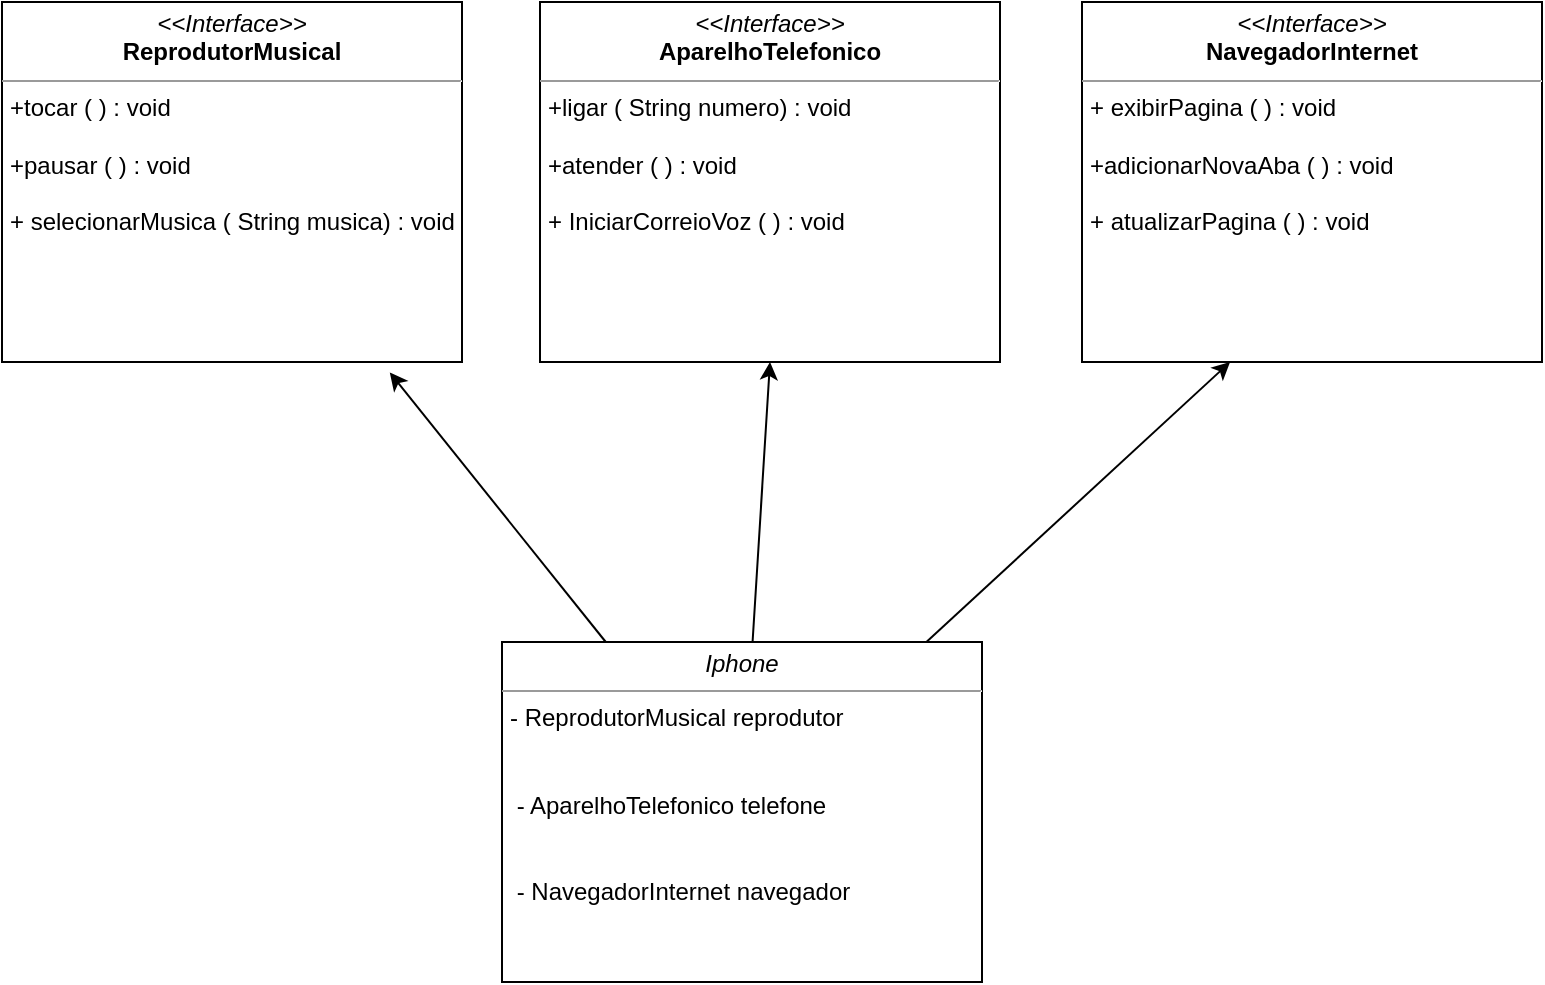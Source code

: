 <mxfile><diagram id="ZbCFH8EsG1fteeoJRbJs" name="Página-1"><mxGraphModel dx="2010" dy="1147" grid="1" gridSize="10" guides="1" tooltips="1" connect="1" arrows="1" fold="1" page="1" pageScale="1" pageWidth="827" pageHeight="1169" math="0" shadow="0"><root><mxCell id="0"/><mxCell id="1" parent="0"/><mxCell id="7" value="&lt;p style=&quot;margin:0px;margin-top:4px;text-align:center;&quot;&gt;&lt;i&gt;&amp;lt;&amp;lt;Interface&amp;gt;&amp;gt;&lt;/i&gt;&lt;br&gt;&lt;b&gt;ReprodutorMusical&lt;/b&gt;&lt;/p&gt;&lt;hr size=&quot;1&quot;&gt;&lt;p style=&quot;margin:0px;margin-left:4px;&quot;&gt;+tocar ( ) : void&lt;br&gt;&lt;span style=&quot;background-color: initial;&quot;&gt;&lt;br&gt;+pausar ( ) : void&lt;br&gt;&lt;/span&gt;&lt;span style=&quot;background-color: initial;&quot;&gt;&lt;br&gt;+ selecionarMusica ( String musica) : void&lt;/span&gt;&lt;/p&gt;&lt;p style=&quot;margin:0px;margin-left:4px;&quot;&gt;&lt;br&gt;&lt;/p&gt;" style="verticalAlign=top;align=left;overflow=fill;fontSize=12;fontFamily=Helvetica;html=1;" parent="1" vertex="1"><mxGeometry x="30" y="190" width="230" height="180" as="geometry"/></mxCell><mxCell id="11" value="&lt;p style=&quot;margin:0px;margin-top:4px;text-align:center;&quot;&gt;&lt;i&gt;&amp;lt;&amp;lt;Interface&amp;gt;&amp;gt;&lt;/i&gt;&lt;br&gt;&lt;b&gt;AparelhoTelefonico&lt;/b&gt;&lt;/p&gt;&lt;hr size=&quot;1&quot;&gt;&lt;p style=&quot;margin:0px;margin-left:4px;&quot;&gt;+ligar ( String numero) : void&lt;br&gt;&lt;span style=&quot;background-color: initial;&quot;&gt;&lt;br&gt;+atender ( ) : void&lt;br&gt;&lt;/span&gt;&lt;span style=&quot;background-color: initial;&quot;&gt;&lt;br&gt;+ IniciarCorreioVoz ( ) : void&lt;/span&gt;&lt;/p&gt;&lt;p style=&quot;margin:0px;margin-left:4px;&quot;&gt;&lt;br&gt;&lt;/p&gt;" style="verticalAlign=top;align=left;overflow=fill;fontSize=12;fontFamily=Helvetica;html=1;" parent="1" vertex="1"><mxGeometry x="299" y="190" width="230" height="180" as="geometry"/></mxCell><mxCell id="13" value="&lt;p style=&quot;margin:0px;margin-top:4px;text-align:center;&quot;&gt;&lt;i&gt;&amp;lt;&amp;lt;Interface&amp;gt;&amp;gt;&lt;/i&gt;&lt;br&gt;&lt;b&gt;NavegadorInternet&lt;/b&gt;&lt;/p&gt;&lt;hr size=&quot;1&quot;&gt;&lt;p style=&quot;margin:0px;margin-left:4px;&quot;&gt;+ exibirPagina ( ) : void&lt;br&gt;&lt;span style=&quot;background-color: initial;&quot;&gt;&lt;br&gt;+adicionarNovaAba ( ) : void&lt;br&gt;&lt;/span&gt;&lt;span style=&quot;background-color: initial;&quot;&gt;&lt;br&gt;+ atualizarPagina ( ) : void&lt;/span&gt;&lt;/p&gt;&lt;p style=&quot;margin:0px;margin-left:4px;&quot;&gt;&lt;br&gt;&lt;/p&gt;" style="verticalAlign=top;align=left;overflow=fill;fontSize=12;fontFamily=Helvetica;html=1;" parent="1" vertex="1"><mxGeometry x="570" y="190" width="230" height="180" as="geometry"/></mxCell><mxCell id="20" style="edgeStyle=none;html=1;entryX=0.843;entryY=1.029;entryDx=0;entryDy=0;entryPerimeter=0;" parent="1" source="18" target="7" edge="1"><mxGeometry relative="1" as="geometry"/></mxCell><mxCell id="21" style="edgeStyle=none;html=1;entryX=0.322;entryY=1;entryDx=0;entryDy=0;entryPerimeter=0;" parent="1" source="18" target="13" edge="1"><mxGeometry relative="1" as="geometry"/></mxCell><mxCell id="24" style="edgeStyle=none;html=1;entryX=0.5;entryY=1;entryDx=0;entryDy=0;" parent="1" source="18" target="11" edge="1"><mxGeometry relative="1" as="geometry"/></mxCell><mxCell id="18" value="&lt;p style=&quot;margin:0px;margin-top:4px;text-align:center;&quot;&gt;&lt;i&gt;Iphone&lt;/i&gt;&lt;/p&gt;&lt;hr size=&quot;1&quot;&gt;&lt;p style=&quot;margin:0px;margin-left:4px;&quot;&gt;- ReprodutorMusical reprodutor&lt;br/&gt;&lt;br&gt;&lt;br&gt;&amp;nbsp;- AparelhoTelefonico telefone&lt;br/&gt;&lt;br&gt;&lt;br&gt;&amp;nbsp;- NavegadorInternet navegador&lt;br&gt;&lt;/p&gt;" style="verticalAlign=top;align=left;overflow=fill;fontSize=12;fontFamily=Helvetica;html=1;" parent="1" vertex="1"><mxGeometry x="280" y="510" width="240" height="170" as="geometry"/></mxCell></root></mxGraphModel></diagram></mxfile>